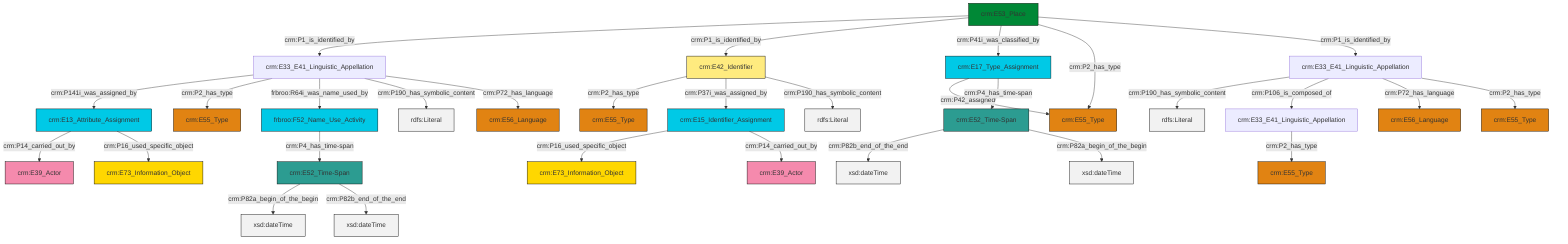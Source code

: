 graph TD
classDef Literal fill:#f2f2f2,stroke:#000000;
classDef CRM_Entity fill:#FFFFFF,stroke:#000000;
classDef Temporal_Entity fill:#00C9E6, stroke:#000000;
classDef Type fill:#E18312, stroke:#000000;
classDef Time-Span fill:#2C9C91, stroke:#000000;
classDef Appellation fill:#FFEB7F, stroke:#000000;
classDef Place fill:#008836, stroke:#000000;
classDef Persistent_Item fill:#B266B2, stroke:#000000;
classDef Conceptual_Object fill:#FFD700, stroke:#000000;
classDef Physical_Thing fill:#D2B48C, stroke:#000000;
classDef Actor fill:#f58aad, stroke:#000000;
classDef PC_Classes fill:#4ce600, stroke:#000000;
classDef Multi fill:#cccccc,stroke:#000000;

0["crm:E33_E41_Linguistic_Appellation"]:::Default -->|crm:P141i_was_assigned_by| 1["crm:E13_Attribute_Assignment"]:::Temporal_Entity
4["crm:E53_Place"]:::Place -->|crm:P1_is_identified_by| 0["crm:E33_E41_Linguistic_Appellation"]:::Default
0["crm:E33_E41_Linguistic_Appellation"]:::Default -->|crm:P2_has_type| 7["crm:E55_Type"]:::Type
0["crm:E33_E41_Linguistic_Appellation"]:::Default -->|frbroo:R64i_was_name_used_by| 8["frbroo:F52_Name_Use_Activity"]:::Temporal_Entity
13["crm:E17_Type_Assignment"]:::Temporal_Entity -->|crm:P42_assigned| 14["crm:E55_Type"]:::Type
1["crm:E13_Attribute_Assignment"]:::Temporal_Entity -->|crm:P14_carried_out_by| 16["crm:E39_Actor"]:::Actor
13["crm:E17_Type_Assignment"]:::Temporal_Entity -->|crm:P4_has_time-span| 5["crm:E52_Time-Span"]:::Time-Span
19["crm:E42_Identifier"]:::Appellation -->|crm:P2_has_type| 20["crm:E55_Type"]:::Type
8["frbroo:F52_Name_Use_Activity"]:::Temporal_Entity -->|crm:P4_has_time-span| 21["crm:E52_Time-Span"]:::Time-Span
22["crm:E15_Identifier_Assignment"]:::Temporal_Entity -->|crm:P16_used_specific_object| 23["crm:E73_Information_Object"]:::Conceptual_Object
4["crm:E53_Place"]:::Place -->|crm:P1_is_identified_by| 19["crm:E42_Identifier"]:::Appellation
4["crm:E53_Place"]:::Place -->|crm:P41i_was_classified_by| 13["crm:E17_Type_Assignment"]:::Temporal_Entity
11["crm:E33_E41_Linguistic_Appellation"]:::Default -->|crm:P190_has_symbolic_content| 27[rdfs:Literal]:::Literal
22["crm:E15_Identifier_Assignment"]:::Temporal_Entity -->|crm:P14_carried_out_by| 28["crm:E39_Actor"]:::Actor
21["crm:E52_Time-Span"]:::Time-Span -->|crm:P82a_begin_of_the_begin| 31[xsd:dateTime]:::Literal
5["crm:E52_Time-Span"]:::Time-Span -->|crm:P82b_end_of_the_end| 33[xsd:dateTime]:::Literal
5["crm:E52_Time-Span"]:::Time-Span -->|crm:P82a_begin_of_the_begin| 34[xsd:dateTime]:::Literal
19["crm:E42_Identifier"]:::Appellation -->|crm:P37i_was_assigned_by| 22["crm:E15_Identifier_Assignment"]:::Temporal_Entity
0["crm:E33_E41_Linguistic_Appellation"]:::Default -->|crm:P190_has_symbolic_content| 41[rdfs:Literal]:::Literal
19["crm:E42_Identifier"]:::Appellation -->|crm:P190_has_symbolic_content| 42[rdfs:Literal]:::Literal
11["crm:E33_E41_Linguistic_Appellation"]:::Default -->|crm:P106_is_composed_of| 24["crm:E33_E41_Linguistic_Appellation"]:::Default
4["crm:E53_Place"]:::Place -->|crm:P2_has_type| 14["crm:E55_Type"]:::Type
24["crm:E33_E41_Linguistic_Appellation"]:::Default -->|crm:P2_has_type| 35["crm:E55_Type"]:::Type
0["crm:E33_E41_Linguistic_Appellation"]:::Default -->|crm:P72_has_language| 9["crm:E56_Language"]:::Type
11["crm:E33_E41_Linguistic_Appellation"]:::Default -->|crm:P72_has_language| 29["crm:E56_Language"]:::Type
1["crm:E13_Attribute_Assignment"]:::Temporal_Entity -->|crm:P16_used_specific_object| 2["crm:E73_Information_Object"]:::Conceptual_Object
4["crm:E53_Place"]:::Place -->|crm:P1_is_identified_by| 11["crm:E33_E41_Linguistic_Appellation"]:::Default
11["crm:E33_E41_Linguistic_Appellation"]:::Default -->|crm:P2_has_type| 17["crm:E55_Type"]:::Type
21["crm:E52_Time-Span"]:::Time-Span -->|crm:P82b_end_of_the_end| 52[xsd:dateTime]:::Literal